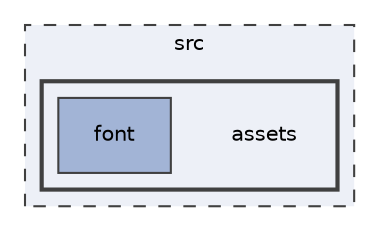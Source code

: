 digraph "src/assets"
{
 // LATEX_PDF_SIZE
  edge [fontname="Helvetica",fontsize="10",labelfontname="Helvetica",labelfontsize="10"];
  node [fontname="Helvetica",fontsize="10",shape=record];
  compound=true
  subgraph clusterdir_68267d1309a1af8e8297ef4c3efbcdba {
    graph [ bgcolor="#edf0f7", pencolor="grey25", style="filled,dashed,", label="src", fontname="Helvetica", fontsize="10", URL="dir_68267d1309a1af8e8297ef4c3efbcdba.html"]
  subgraph clusterdir_10713331a9c2c730d0277dc05e8141d6 {
    graph [ bgcolor="#edf0f7", pencolor="grey25", style="filled,bold,", label="", fontname="Helvetica", fontsize="10", URL="dir_10713331a9c2c730d0277dc05e8141d6.html"]
    dir_10713331a9c2c730d0277dc05e8141d6 [shape=plaintext, label="assets"];
  dir_1fdb957fe1f686f1de07cedff1e7bb99 [shape=box, label="font", style="filled,", fillcolor="#a2b4d6", color="grey25", URL="dir_1fdb957fe1f686f1de07cedff1e7bb99.html"];
  }
  }
}
